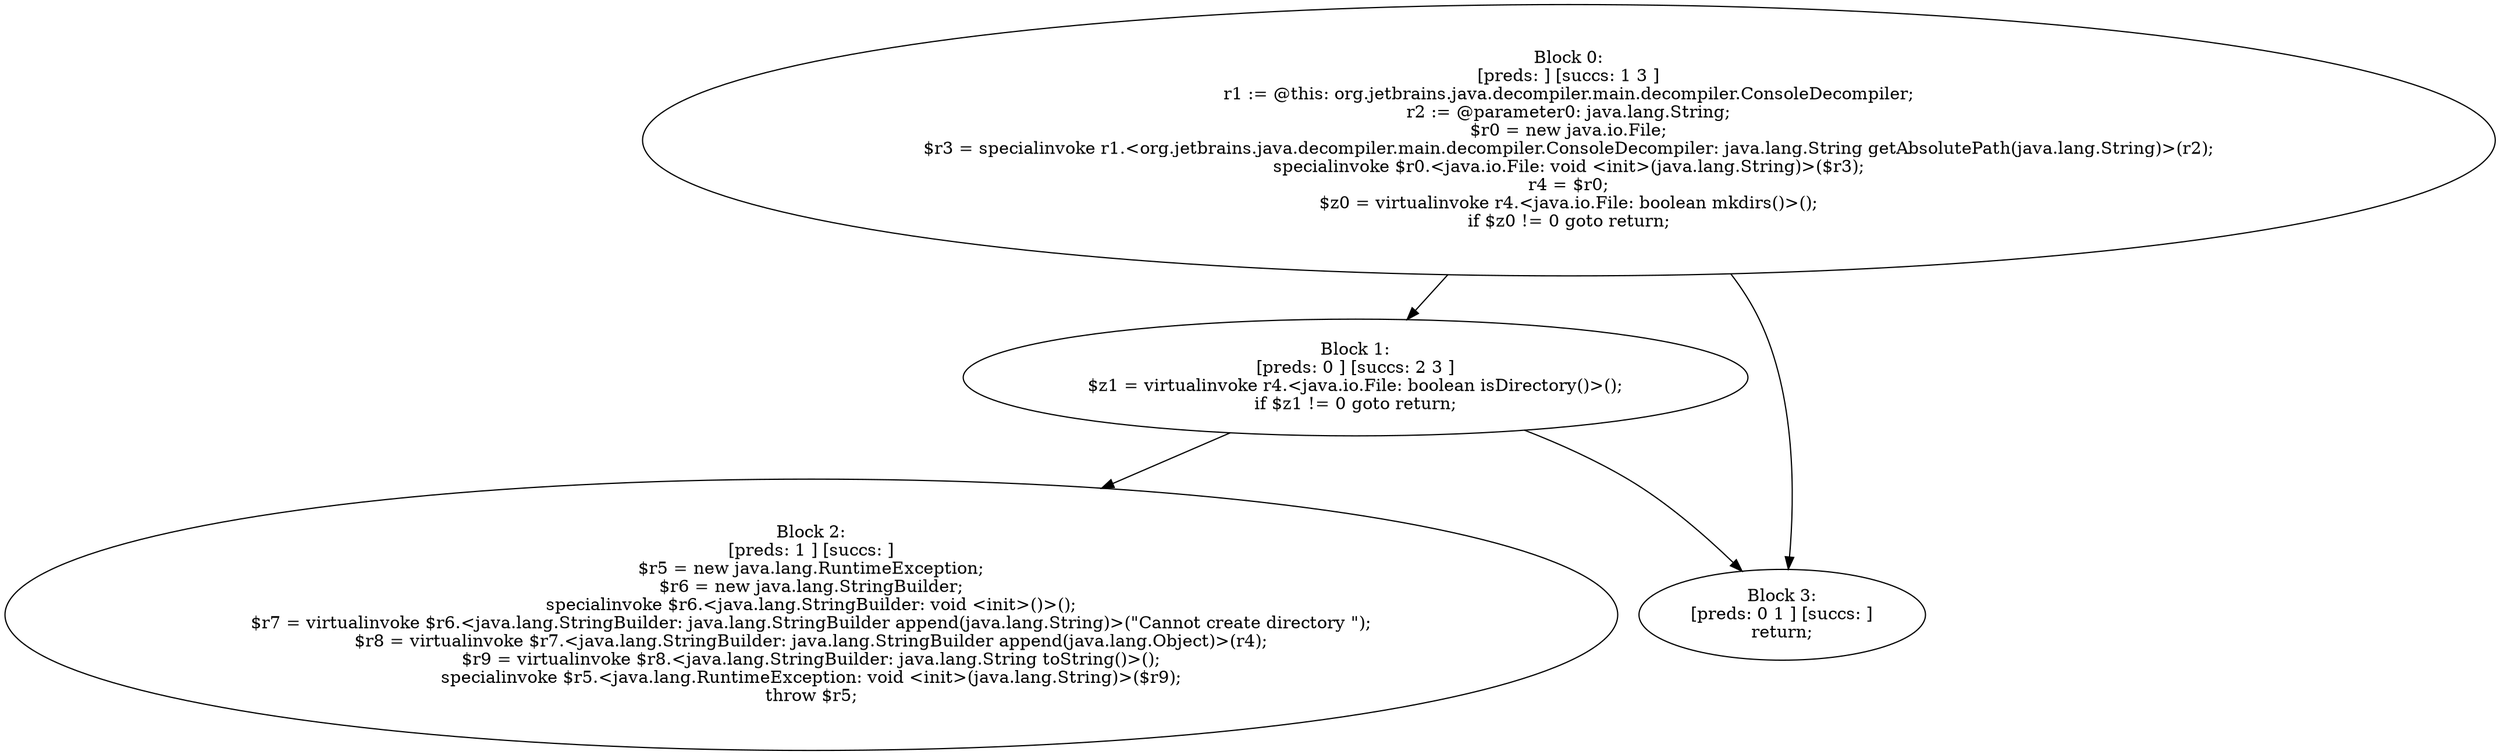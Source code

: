 digraph "unitGraph" {
    "Block 0:
[preds: ] [succs: 1 3 ]
r1 := @this: org.jetbrains.java.decompiler.main.decompiler.ConsoleDecompiler;
r2 := @parameter0: java.lang.String;
$r0 = new java.io.File;
$r3 = specialinvoke r1.<org.jetbrains.java.decompiler.main.decompiler.ConsoleDecompiler: java.lang.String getAbsolutePath(java.lang.String)>(r2);
specialinvoke $r0.<java.io.File: void <init>(java.lang.String)>($r3);
r4 = $r0;
$z0 = virtualinvoke r4.<java.io.File: boolean mkdirs()>();
if $z0 != 0 goto return;
"
    "Block 1:
[preds: 0 ] [succs: 2 3 ]
$z1 = virtualinvoke r4.<java.io.File: boolean isDirectory()>();
if $z1 != 0 goto return;
"
    "Block 2:
[preds: 1 ] [succs: ]
$r5 = new java.lang.RuntimeException;
$r6 = new java.lang.StringBuilder;
specialinvoke $r6.<java.lang.StringBuilder: void <init>()>();
$r7 = virtualinvoke $r6.<java.lang.StringBuilder: java.lang.StringBuilder append(java.lang.String)>(\"Cannot create directory \");
$r8 = virtualinvoke $r7.<java.lang.StringBuilder: java.lang.StringBuilder append(java.lang.Object)>(r4);
$r9 = virtualinvoke $r8.<java.lang.StringBuilder: java.lang.String toString()>();
specialinvoke $r5.<java.lang.RuntimeException: void <init>(java.lang.String)>($r9);
throw $r5;
"
    "Block 3:
[preds: 0 1 ] [succs: ]
return;
"
    "Block 0:
[preds: ] [succs: 1 3 ]
r1 := @this: org.jetbrains.java.decompiler.main.decompiler.ConsoleDecompiler;
r2 := @parameter0: java.lang.String;
$r0 = new java.io.File;
$r3 = specialinvoke r1.<org.jetbrains.java.decompiler.main.decompiler.ConsoleDecompiler: java.lang.String getAbsolutePath(java.lang.String)>(r2);
specialinvoke $r0.<java.io.File: void <init>(java.lang.String)>($r3);
r4 = $r0;
$z0 = virtualinvoke r4.<java.io.File: boolean mkdirs()>();
if $z0 != 0 goto return;
"->"Block 1:
[preds: 0 ] [succs: 2 3 ]
$z1 = virtualinvoke r4.<java.io.File: boolean isDirectory()>();
if $z1 != 0 goto return;
";
    "Block 0:
[preds: ] [succs: 1 3 ]
r1 := @this: org.jetbrains.java.decompiler.main.decompiler.ConsoleDecompiler;
r2 := @parameter0: java.lang.String;
$r0 = new java.io.File;
$r3 = specialinvoke r1.<org.jetbrains.java.decompiler.main.decompiler.ConsoleDecompiler: java.lang.String getAbsolutePath(java.lang.String)>(r2);
specialinvoke $r0.<java.io.File: void <init>(java.lang.String)>($r3);
r4 = $r0;
$z0 = virtualinvoke r4.<java.io.File: boolean mkdirs()>();
if $z0 != 0 goto return;
"->"Block 3:
[preds: 0 1 ] [succs: ]
return;
";
    "Block 1:
[preds: 0 ] [succs: 2 3 ]
$z1 = virtualinvoke r4.<java.io.File: boolean isDirectory()>();
if $z1 != 0 goto return;
"->"Block 2:
[preds: 1 ] [succs: ]
$r5 = new java.lang.RuntimeException;
$r6 = new java.lang.StringBuilder;
specialinvoke $r6.<java.lang.StringBuilder: void <init>()>();
$r7 = virtualinvoke $r6.<java.lang.StringBuilder: java.lang.StringBuilder append(java.lang.String)>(\"Cannot create directory \");
$r8 = virtualinvoke $r7.<java.lang.StringBuilder: java.lang.StringBuilder append(java.lang.Object)>(r4);
$r9 = virtualinvoke $r8.<java.lang.StringBuilder: java.lang.String toString()>();
specialinvoke $r5.<java.lang.RuntimeException: void <init>(java.lang.String)>($r9);
throw $r5;
";
    "Block 1:
[preds: 0 ] [succs: 2 3 ]
$z1 = virtualinvoke r4.<java.io.File: boolean isDirectory()>();
if $z1 != 0 goto return;
"->"Block 3:
[preds: 0 1 ] [succs: ]
return;
";
}
